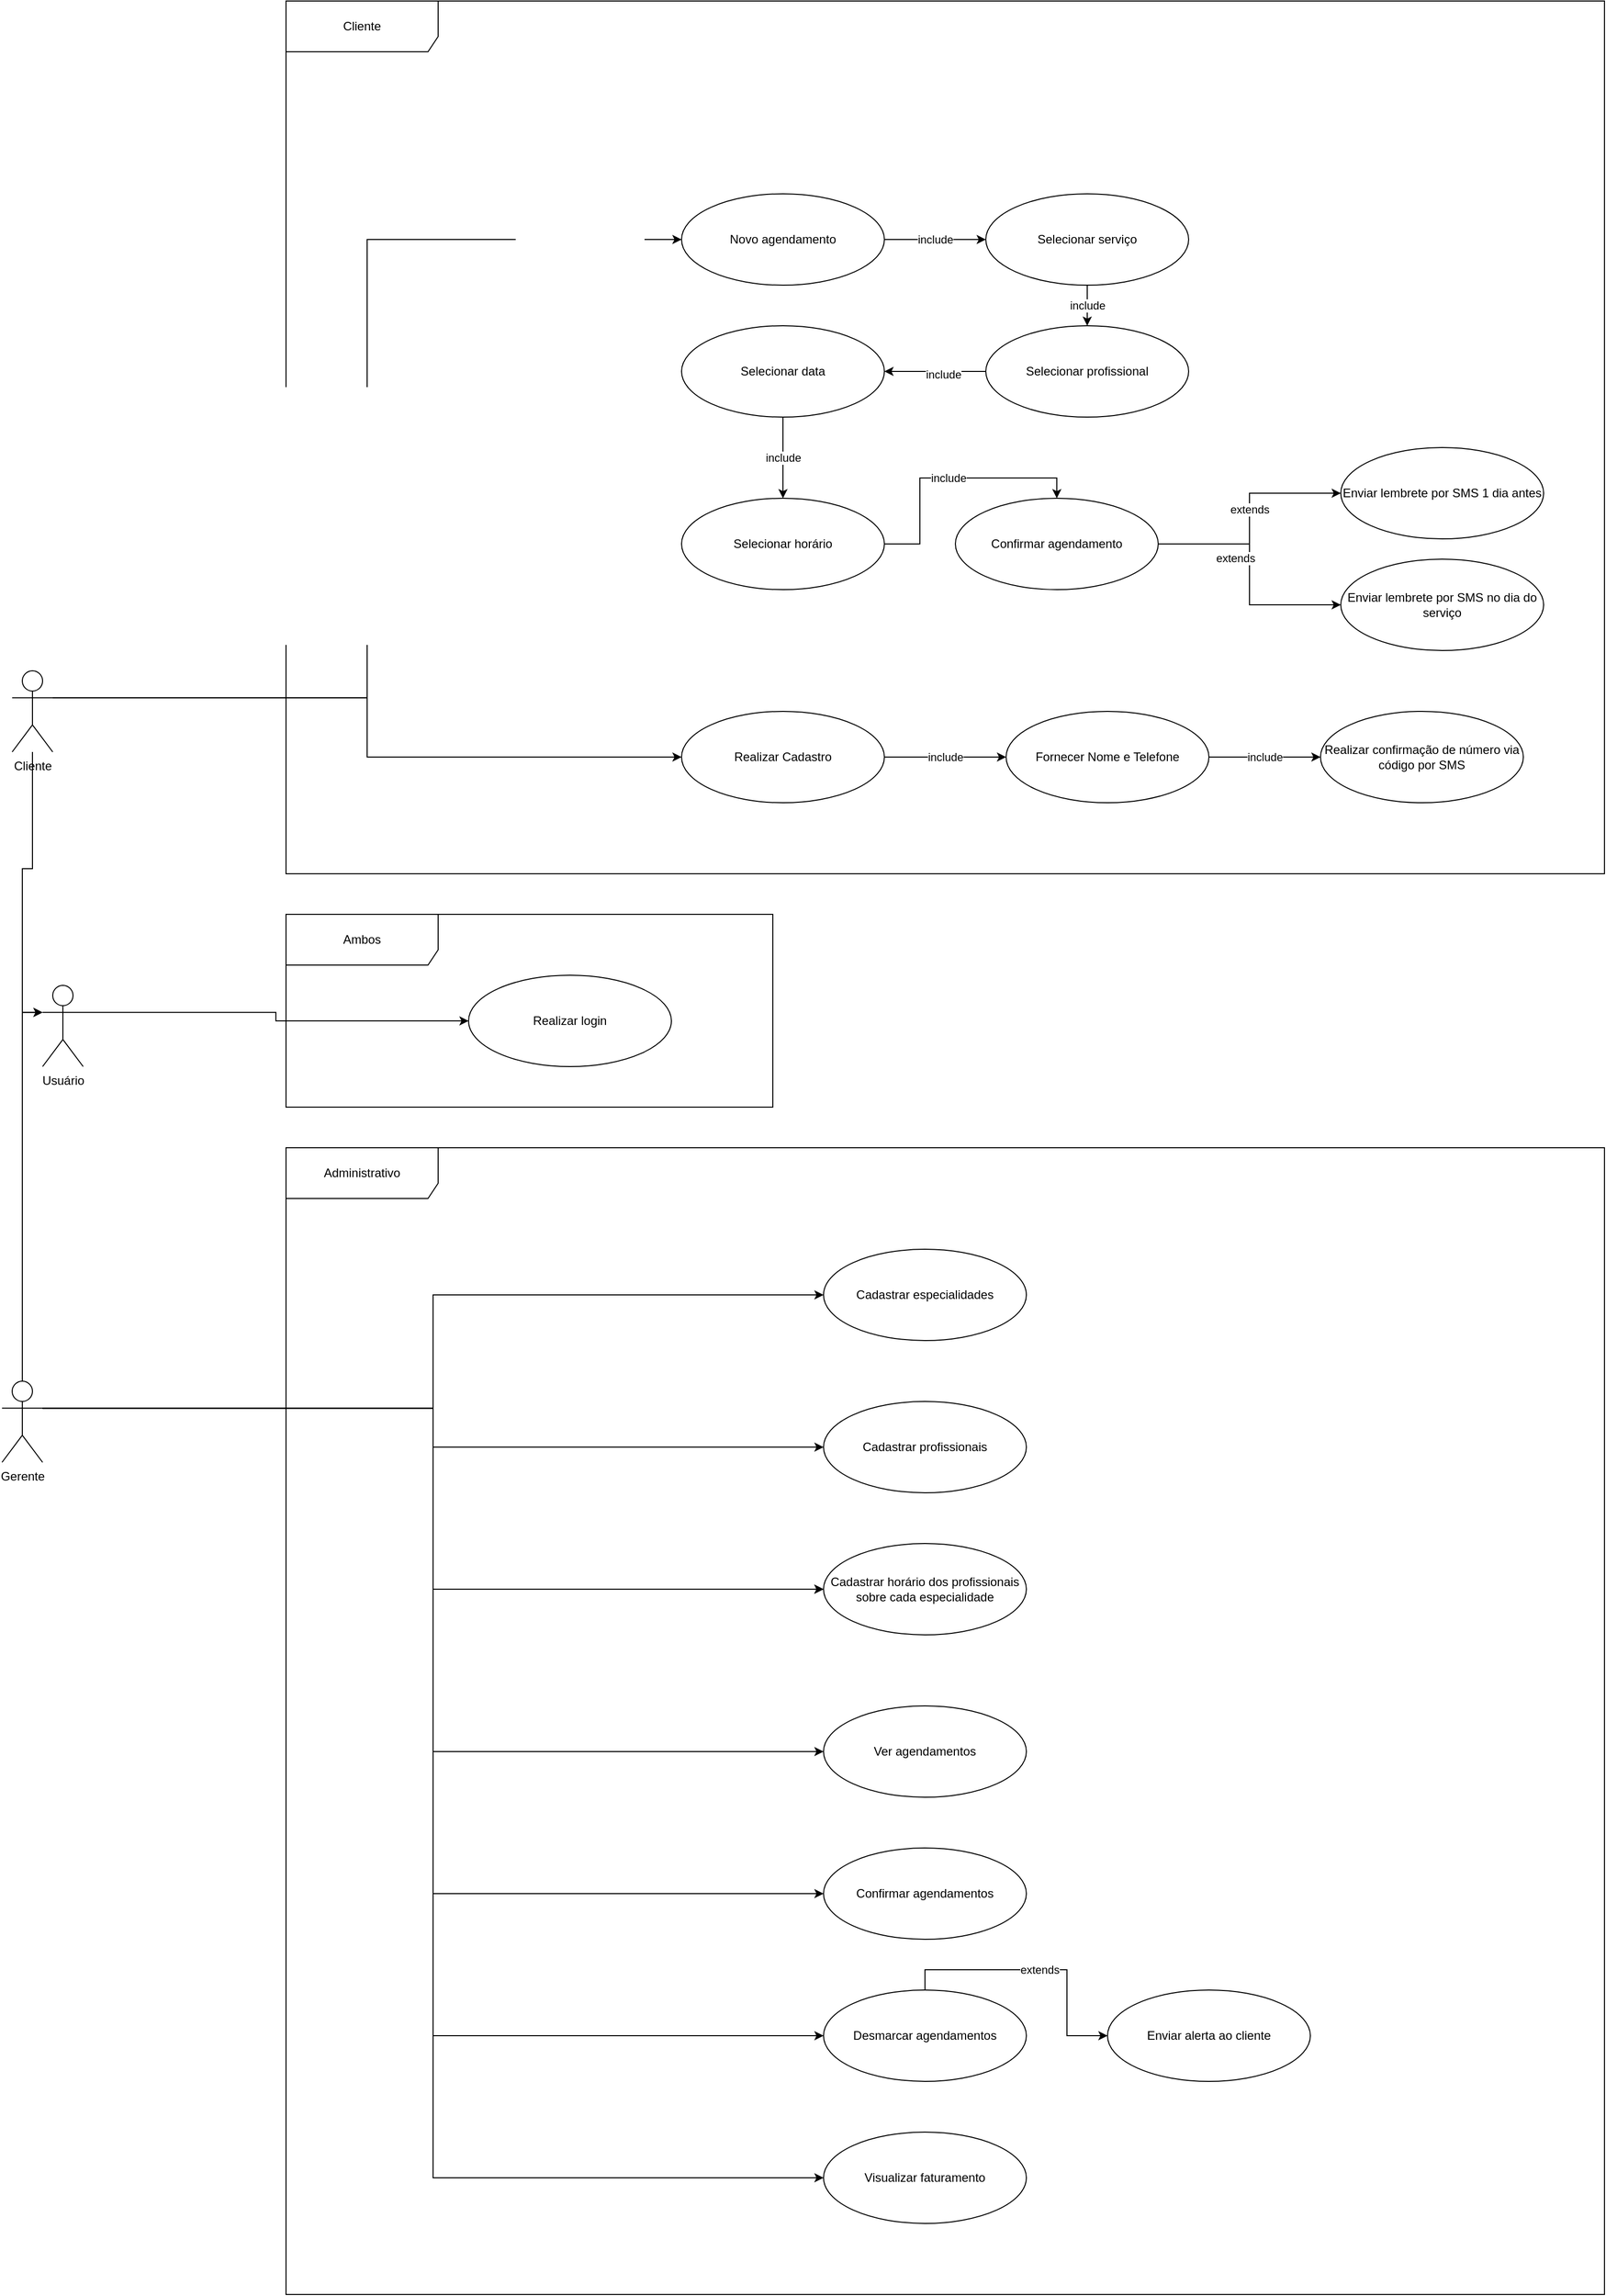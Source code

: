 <mxfile version="26.1.0">
  <diagram name="Page-1" id="c4acf3e9-155e-7222-9cf6-157b1a14988f">
    <mxGraphModel dx="6694" dy="3293" grid="1" gridSize="10" guides="1" tooltips="1" connect="1" arrows="1" fold="1" page="1" pageScale="1" pageWidth="827" pageHeight="1169" background="none" math="0" shadow="0">
      <root>
        <mxCell id="0" />
        <mxCell id="1" parent="0" />
        <mxCell id="Y423KzhKvd0CNDpzO20D-26" value="" style="group" vertex="1" connectable="0" parent="1">
          <mxGeometry x="-790" y="30" width="1580" height="2260" as="geometry" />
        </mxCell>
        <mxCell id="wauUHXRGsOrUapXSiY5B-23" style="edgeStyle=orthogonalEdgeStyle;rounded=0;orthogonalLoop=1;jettySize=auto;html=1;exitX=1;exitY=0.333;exitDx=0;exitDy=0;exitPerimeter=0;entryX=0;entryY=0.5;entryDx=0;entryDy=0;" parent="Y423KzhKvd0CNDpzO20D-26" source="wauUHXRGsOrUapXSiY5B-1" target="wauUHXRGsOrUapXSiY5B-8" edge="1">
          <mxGeometry relative="1" as="geometry" />
        </mxCell>
        <mxCell id="Y423KzhKvd0CNDpzO20D-13" style="edgeStyle=orthogonalEdgeStyle;rounded=0;orthogonalLoop=1;jettySize=auto;html=1;exitX=1;exitY=0.333;exitDx=0;exitDy=0;exitPerimeter=0;entryX=0;entryY=0.5;entryDx=0;entryDy=0;" edge="1" parent="Y423KzhKvd0CNDpzO20D-26" source="wauUHXRGsOrUapXSiY5B-1" target="Y423KzhKvd0CNDpzO20D-6">
          <mxGeometry relative="1" as="geometry" />
        </mxCell>
        <mxCell id="wauUHXRGsOrUapXSiY5B-1" value="Cliente" style="shape=umlActor;verticalLabelPosition=bottom;verticalAlign=top;html=1;outlineConnect=0;" parent="Y423KzhKvd0CNDpzO20D-26" vertex="1">
          <mxGeometry x="10" y="660" width="40" height="80" as="geometry" />
        </mxCell>
        <mxCell id="wauUHXRGsOrUapXSiY5B-15" value="" style="edgeStyle=orthogonalEdgeStyle;rounded=0;orthogonalLoop=1;jettySize=auto;html=1;exitX=1;exitY=0.5;exitDx=0;exitDy=0;entryX=0;entryY=0.5;entryDx=0;entryDy=0;" parent="Y423KzhKvd0CNDpzO20D-26" source="wauUHXRGsOrUapXSiY5B-8" target="wauUHXRGsOrUapXSiY5B-9" edge="1">
          <mxGeometry relative="1" as="geometry" />
        </mxCell>
        <mxCell id="wauUHXRGsOrUapXSiY5B-24" value="include" style="edgeLabel;html=1;align=center;verticalAlign=middle;resizable=0;points=[];" parent="wauUHXRGsOrUapXSiY5B-15" vertex="1" connectable="0">
          <mxGeometry relative="1" as="geometry">
            <mxPoint as="offset" />
          </mxGeometry>
        </mxCell>
        <mxCell id="wauUHXRGsOrUapXSiY5B-8" value="Novo agendamento" style="ellipse;whiteSpace=wrap;html=1;" parent="Y423KzhKvd0CNDpzO20D-26" vertex="1">
          <mxGeometry x="670" y="190" width="200" height="90" as="geometry" />
        </mxCell>
        <mxCell id="wauUHXRGsOrUapXSiY5B-17" style="edgeStyle=orthogonalEdgeStyle;rounded=0;orthogonalLoop=1;jettySize=auto;html=1;exitX=0.5;exitY=1;exitDx=0;exitDy=0;entryX=0.5;entryY=0;entryDx=0;entryDy=0;" parent="Y423KzhKvd0CNDpzO20D-26" source="wauUHXRGsOrUapXSiY5B-9" target="wauUHXRGsOrUapXSiY5B-10" edge="1">
          <mxGeometry relative="1" as="geometry" />
        </mxCell>
        <mxCell id="wauUHXRGsOrUapXSiY5B-18" value="include" style="edgeLabel;html=1;align=center;verticalAlign=middle;resizable=0;points=[];" parent="wauUHXRGsOrUapXSiY5B-17" vertex="1" connectable="0">
          <mxGeometry relative="1" as="geometry">
            <mxPoint as="offset" />
          </mxGeometry>
        </mxCell>
        <mxCell id="wauUHXRGsOrUapXSiY5B-9" value="Selecionar serviço" style="ellipse;whiteSpace=wrap;html=1;" parent="Y423KzhKvd0CNDpzO20D-26" vertex="1">
          <mxGeometry x="970" y="190" width="200" height="90" as="geometry" />
        </mxCell>
        <mxCell id="wauUHXRGsOrUapXSiY5B-19" style="edgeStyle=orthogonalEdgeStyle;rounded=0;orthogonalLoop=1;jettySize=auto;html=1;exitX=0;exitY=0.5;exitDx=0;exitDy=0;entryX=1;entryY=0.5;entryDx=0;entryDy=0;" parent="Y423KzhKvd0CNDpzO20D-26" source="wauUHXRGsOrUapXSiY5B-10" target="wauUHXRGsOrUapXSiY5B-11" edge="1">
          <mxGeometry relative="1" as="geometry" />
        </mxCell>
        <mxCell id="wauUHXRGsOrUapXSiY5B-20" value="include" style="edgeLabel;html=1;align=center;verticalAlign=middle;resizable=0;points=[];" parent="wauUHXRGsOrUapXSiY5B-19" vertex="1" connectable="0">
          <mxGeometry relative="1" as="geometry">
            <mxPoint x="8" y="3" as="offset" />
          </mxGeometry>
        </mxCell>
        <mxCell id="wauUHXRGsOrUapXSiY5B-10" value="Selecionar profissional" style="ellipse;whiteSpace=wrap;html=1;" parent="Y423KzhKvd0CNDpzO20D-26" vertex="1">
          <mxGeometry x="970" y="320" width="200" height="90" as="geometry" />
        </mxCell>
        <mxCell id="wauUHXRGsOrUapXSiY5B-21" style="edgeStyle=orthogonalEdgeStyle;rounded=0;orthogonalLoop=1;jettySize=auto;html=1;exitX=0.5;exitY=1;exitDx=0;exitDy=0;entryX=0.5;entryY=0;entryDx=0;entryDy=0;" parent="Y423KzhKvd0CNDpzO20D-26" source="wauUHXRGsOrUapXSiY5B-11" target="wauUHXRGsOrUapXSiY5B-13" edge="1">
          <mxGeometry relative="1" as="geometry" />
        </mxCell>
        <mxCell id="wauUHXRGsOrUapXSiY5B-22" value="include" style="edgeLabel;html=1;align=center;verticalAlign=middle;resizable=0;points=[];" parent="wauUHXRGsOrUapXSiY5B-21" vertex="1" connectable="0">
          <mxGeometry relative="1" as="geometry">
            <mxPoint as="offset" />
          </mxGeometry>
        </mxCell>
        <mxCell id="wauUHXRGsOrUapXSiY5B-11" value="Selecionar data" style="ellipse;whiteSpace=wrap;html=1;" parent="Y423KzhKvd0CNDpzO20D-26" vertex="1">
          <mxGeometry x="670" y="320" width="200" height="90" as="geometry" />
        </mxCell>
        <mxCell id="wauUHXRGsOrUapXSiY5B-28" style="edgeStyle=orthogonalEdgeStyle;rounded=0;orthogonalLoop=1;jettySize=auto;html=1;exitX=1;exitY=0.5;exitDx=0;exitDy=0;entryX=0.5;entryY=0;entryDx=0;entryDy=0;" parent="Y423KzhKvd0CNDpzO20D-26" source="wauUHXRGsOrUapXSiY5B-13" target="wauUHXRGsOrUapXSiY5B-27" edge="1">
          <mxGeometry relative="1" as="geometry" />
        </mxCell>
        <mxCell id="wauUHXRGsOrUapXSiY5B-29" value="include" style="edgeLabel;html=1;align=center;verticalAlign=middle;resizable=0;points=[];" parent="wauUHXRGsOrUapXSiY5B-28" vertex="1" connectable="0">
          <mxGeometry relative="1" as="geometry">
            <mxPoint as="offset" />
          </mxGeometry>
        </mxCell>
        <mxCell id="wauUHXRGsOrUapXSiY5B-13" value="Selecionar horário" style="ellipse;whiteSpace=wrap;html=1;" parent="Y423KzhKvd0CNDpzO20D-26" vertex="1">
          <mxGeometry x="670" y="490" width="200" height="90" as="geometry" />
        </mxCell>
        <mxCell id="Y423KzhKvd0CNDpzO20D-16" style="edgeStyle=orthogonalEdgeStyle;rounded=0;orthogonalLoop=1;jettySize=auto;html=1;exitX=1;exitY=0.5;exitDx=0;exitDy=0;entryX=0;entryY=0.5;entryDx=0;entryDy=0;" edge="1" parent="Y423KzhKvd0CNDpzO20D-26" source="wauUHXRGsOrUapXSiY5B-27" target="Y423KzhKvd0CNDpzO20D-15">
          <mxGeometry relative="1" as="geometry" />
        </mxCell>
        <mxCell id="Y423KzhKvd0CNDpzO20D-17" value="extends" style="edgeLabel;html=1;align=center;verticalAlign=middle;resizable=0;points=[];" vertex="1" connectable="0" parent="Y423KzhKvd0CNDpzO20D-16">
          <mxGeometry relative="1" as="geometry">
            <mxPoint y="-9" as="offset" />
          </mxGeometry>
        </mxCell>
        <mxCell id="Y423KzhKvd0CNDpzO20D-19" style="edgeStyle=orthogonalEdgeStyle;rounded=0;orthogonalLoop=1;jettySize=auto;html=1;exitX=1;exitY=0.5;exitDx=0;exitDy=0;entryX=0;entryY=0.5;entryDx=0;entryDy=0;" edge="1" parent="Y423KzhKvd0CNDpzO20D-26" source="wauUHXRGsOrUapXSiY5B-27" target="Y423KzhKvd0CNDpzO20D-18">
          <mxGeometry relative="1" as="geometry" />
        </mxCell>
        <mxCell id="Y423KzhKvd0CNDpzO20D-20" value="extends" style="edgeLabel;html=1;align=center;verticalAlign=middle;resizable=0;points=[];" vertex="1" connectable="0" parent="Y423KzhKvd0CNDpzO20D-19">
          <mxGeometry relative="1" as="geometry">
            <mxPoint x="-14" y="-16" as="offset" />
          </mxGeometry>
        </mxCell>
        <mxCell id="wauUHXRGsOrUapXSiY5B-27" value="Confirmar agendamento" style="ellipse;whiteSpace=wrap;html=1;" parent="Y423KzhKvd0CNDpzO20D-26" vertex="1">
          <mxGeometry x="940" y="490" width="200" height="90" as="geometry" />
        </mxCell>
        <mxCell id="wauUHXRGsOrUapXSiY5B-43" style="edgeStyle=orthogonalEdgeStyle;rounded=0;orthogonalLoop=1;jettySize=auto;html=1;exitX=1;exitY=0.333;exitDx=0;exitDy=0;exitPerimeter=0;entryX=0;entryY=0.5;entryDx=0;entryDy=0;" parent="Y423KzhKvd0CNDpzO20D-26" source="wauUHXRGsOrUapXSiY5B-33" target="wauUHXRGsOrUapXSiY5B-35" edge="1">
          <mxGeometry relative="1" as="geometry" />
        </mxCell>
        <mxCell id="wauUHXRGsOrUapXSiY5B-44" style="edgeStyle=orthogonalEdgeStyle;rounded=0;orthogonalLoop=1;jettySize=auto;html=1;exitX=1;exitY=0.333;exitDx=0;exitDy=0;exitPerimeter=0;entryX=0;entryY=0.5;entryDx=0;entryDy=0;" parent="Y423KzhKvd0CNDpzO20D-26" source="wauUHXRGsOrUapXSiY5B-33" target="wauUHXRGsOrUapXSiY5B-36" edge="1">
          <mxGeometry relative="1" as="geometry" />
        </mxCell>
        <mxCell id="wauUHXRGsOrUapXSiY5B-45" style="edgeStyle=orthogonalEdgeStyle;rounded=0;orthogonalLoop=1;jettySize=auto;html=1;exitX=1;exitY=0.333;exitDx=0;exitDy=0;exitPerimeter=0;entryX=0;entryY=0.5;entryDx=0;entryDy=0;" parent="Y423KzhKvd0CNDpzO20D-26" source="wauUHXRGsOrUapXSiY5B-33" target="wauUHXRGsOrUapXSiY5B-37" edge="1">
          <mxGeometry relative="1" as="geometry" />
        </mxCell>
        <mxCell id="wauUHXRGsOrUapXSiY5B-46" style="edgeStyle=orthogonalEdgeStyle;rounded=0;orthogonalLoop=1;jettySize=auto;html=1;exitX=1;exitY=0.333;exitDx=0;exitDy=0;exitPerimeter=0;entryX=0;entryY=0.5;entryDx=0;entryDy=0;" parent="Y423KzhKvd0CNDpzO20D-26" source="wauUHXRGsOrUapXSiY5B-33" target="wauUHXRGsOrUapXSiY5B-38" edge="1">
          <mxGeometry relative="1" as="geometry" />
        </mxCell>
        <mxCell id="wauUHXRGsOrUapXSiY5B-47" style="edgeStyle=orthogonalEdgeStyle;rounded=0;orthogonalLoop=1;jettySize=auto;html=1;exitX=1;exitY=0.333;exitDx=0;exitDy=0;exitPerimeter=0;entryX=0;entryY=0.5;entryDx=0;entryDy=0;" parent="Y423KzhKvd0CNDpzO20D-26" source="wauUHXRGsOrUapXSiY5B-33" target="wauUHXRGsOrUapXSiY5B-39" edge="1">
          <mxGeometry relative="1" as="geometry" />
        </mxCell>
        <mxCell id="wauUHXRGsOrUapXSiY5B-49" style="edgeStyle=orthogonalEdgeStyle;rounded=0;orthogonalLoop=1;jettySize=auto;html=1;exitX=1;exitY=0.333;exitDx=0;exitDy=0;exitPerimeter=0;entryX=0;entryY=0.5;entryDx=0;entryDy=0;" parent="Y423KzhKvd0CNDpzO20D-26" source="wauUHXRGsOrUapXSiY5B-33" target="wauUHXRGsOrUapXSiY5B-42" edge="1">
          <mxGeometry relative="1" as="geometry" />
        </mxCell>
        <mxCell id="Y423KzhKvd0CNDpzO20D-2" style="edgeStyle=orthogonalEdgeStyle;rounded=0;orthogonalLoop=1;jettySize=auto;html=1;exitX=1;exitY=0.333;exitDx=0;exitDy=0;exitPerimeter=0;entryX=0;entryY=0.5;entryDx=0;entryDy=0;" edge="1" parent="Y423KzhKvd0CNDpzO20D-26" source="wauUHXRGsOrUapXSiY5B-33" target="wauUHXRGsOrUapXSiY5B-40">
          <mxGeometry relative="1" as="geometry" />
        </mxCell>
        <mxCell id="wauUHXRGsOrUapXSiY5B-33" value="Gerente" style="shape=umlActor;verticalLabelPosition=bottom;verticalAlign=top;html=1;outlineConnect=0;" parent="Y423KzhKvd0CNDpzO20D-26" vertex="1">
          <mxGeometry y="1360" width="40" height="80" as="geometry" />
        </mxCell>
        <mxCell id="wauUHXRGsOrUapXSiY5B-35" value="Cadastrar especialidades" style="ellipse;whiteSpace=wrap;html=1;" parent="Y423KzhKvd0CNDpzO20D-26" vertex="1">
          <mxGeometry x="810" y="1230" width="200" height="90" as="geometry" />
        </mxCell>
        <mxCell id="wauUHXRGsOrUapXSiY5B-36" value="Cadastrar profissionais" style="ellipse;whiteSpace=wrap;html=1;" parent="Y423KzhKvd0CNDpzO20D-26" vertex="1">
          <mxGeometry x="810" y="1380" width="200" height="90" as="geometry" />
        </mxCell>
        <mxCell id="wauUHXRGsOrUapXSiY5B-38" value="Ver agendamentos" style="ellipse;whiteSpace=wrap;html=1;" parent="Y423KzhKvd0CNDpzO20D-26" vertex="1">
          <mxGeometry x="810" y="1680" width="200" height="90" as="geometry" />
        </mxCell>
        <mxCell id="wauUHXRGsOrUapXSiY5B-39" value="Confirmar agendamentos" style="ellipse;whiteSpace=wrap;html=1;" parent="Y423KzhKvd0CNDpzO20D-26" vertex="1">
          <mxGeometry x="810" y="1820" width="200" height="90" as="geometry" />
        </mxCell>
        <mxCell id="wauUHXRGsOrUapXSiY5B-51" style="edgeStyle=orthogonalEdgeStyle;rounded=0;orthogonalLoop=1;jettySize=auto;html=1;exitX=0.5;exitY=0;exitDx=0;exitDy=0;entryX=0;entryY=0.5;entryDx=0;entryDy=0;" parent="Y423KzhKvd0CNDpzO20D-26" source="wauUHXRGsOrUapXSiY5B-40" target="wauUHXRGsOrUapXSiY5B-41" edge="1">
          <mxGeometry relative="1" as="geometry" />
        </mxCell>
        <mxCell id="wauUHXRGsOrUapXSiY5B-52" value="extends" style="edgeLabel;html=1;align=center;verticalAlign=middle;resizable=0;points=[];" parent="wauUHXRGsOrUapXSiY5B-51" vertex="1" connectable="0">
          <mxGeometry relative="1" as="geometry">
            <mxPoint as="offset" />
          </mxGeometry>
        </mxCell>
        <mxCell id="wauUHXRGsOrUapXSiY5B-40" value="Desmarcar agendamentos" style="ellipse;whiteSpace=wrap;html=1;" parent="Y423KzhKvd0CNDpzO20D-26" vertex="1">
          <mxGeometry x="810" y="1960" width="200" height="90" as="geometry" />
        </mxCell>
        <mxCell id="wauUHXRGsOrUapXSiY5B-41" value="Enviar alerta ao cliente" style="ellipse;whiteSpace=wrap;html=1;" parent="Y423KzhKvd0CNDpzO20D-26" vertex="1">
          <mxGeometry x="1090" y="1960" width="200" height="90" as="geometry" />
        </mxCell>
        <mxCell id="wauUHXRGsOrUapXSiY5B-42" value="Visualizar faturamento" style="ellipse;whiteSpace=wrap;html=1;" parent="Y423KzhKvd0CNDpzO20D-26" vertex="1">
          <mxGeometry x="810" y="2100" width="200" height="90" as="geometry" />
        </mxCell>
        <mxCell id="wauUHXRGsOrUapXSiY5B-61" style="edgeStyle=orthogonalEdgeStyle;rounded=0;orthogonalLoop=1;jettySize=auto;html=1;exitX=1;exitY=0.333;exitDx=0;exitDy=0;exitPerimeter=0;entryX=0;entryY=0.5;entryDx=0;entryDy=0;" parent="Y423KzhKvd0CNDpzO20D-26" source="wauUHXRGsOrUapXSiY5B-53" target="wauUHXRGsOrUapXSiY5B-60" edge="1">
          <mxGeometry relative="1" as="geometry" />
        </mxCell>
        <mxCell id="wauUHXRGsOrUapXSiY5B-53" value="Usuário" style="shape=umlActor;verticalLabelPosition=bottom;verticalAlign=top;html=1;" parent="Y423KzhKvd0CNDpzO20D-26" vertex="1">
          <mxGeometry x="40" y="970" width="40" height="80" as="geometry" />
        </mxCell>
        <mxCell id="wauUHXRGsOrUapXSiY5B-57" style="edgeStyle=orthogonalEdgeStyle;rounded=0;orthogonalLoop=1;jettySize=auto;html=1;entryX=0;entryY=0.333;entryDx=0;entryDy=0;entryPerimeter=0;" parent="Y423KzhKvd0CNDpzO20D-26" source="wauUHXRGsOrUapXSiY5B-33" target="wauUHXRGsOrUapXSiY5B-53" edge="1">
          <mxGeometry relative="1" as="geometry" />
        </mxCell>
        <mxCell id="wauUHXRGsOrUapXSiY5B-60" value="Realizar login" style="ellipse;whiteSpace=wrap;html=1;" parent="Y423KzhKvd0CNDpzO20D-26" vertex="1">
          <mxGeometry x="460" y="960" width="200" height="90" as="geometry" />
        </mxCell>
        <mxCell id="Y423KzhKvd0CNDpzO20D-1" value="" style="edgeStyle=orthogonalEdgeStyle;rounded=0;orthogonalLoop=1;jettySize=auto;html=1;exitX=1;exitY=0.333;exitDx=0;exitDy=0;exitPerimeter=0;entryX=0;entryY=0.5;entryDx=0;entryDy=0;" edge="1" parent="Y423KzhKvd0CNDpzO20D-26" source="wauUHXRGsOrUapXSiY5B-33" target="wauUHXRGsOrUapXSiY5B-37">
          <mxGeometry relative="1" as="geometry">
            <mxPoint x="43.486" y="1383.276" as="sourcePoint" />
            <mxPoint x="1043.67" y="1545.632" as="targetPoint" />
          </mxGeometry>
        </mxCell>
        <mxCell id="wauUHXRGsOrUapXSiY5B-37" value="Cadastrar horário dos profissionais sobre cada especialidade" style="ellipse;whiteSpace=wrap;html=1;" parent="Y423KzhKvd0CNDpzO20D-26" vertex="1">
          <mxGeometry x="810" y="1520" width="200" height="90" as="geometry" />
        </mxCell>
        <mxCell id="Y423KzhKvd0CNDpzO20D-5" style="edgeStyle=orthogonalEdgeStyle;rounded=0;orthogonalLoop=1;jettySize=auto;html=1;entryX=0;entryY=0.333;entryDx=0;entryDy=0;entryPerimeter=0;" edge="1" parent="Y423KzhKvd0CNDpzO20D-26" source="wauUHXRGsOrUapXSiY5B-1" target="wauUHXRGsOrUapXSiY5B-53">
          <mxGeometry relative="1" as="geometry" />
        </mxCell>
        <mxCell id="Y423KzhKvd0CNDpzO20D-8" style="edgeStyle=orthogonalEdgeStyle;rounded=0;orthogonalLoop=1;jettySize=auto;html=1;exitX=1;exitY=0.5;exitDx=0;exitDy=0;entryX=0;entryY=0.5;entryDx=0;entryDy=0;" edge="1" parent="Y423KzhKvd0CNDpzO20D-26" source="Y423KzhKvd0CNDpzO20D-6" target="Y423KzhKvd0CNDpzO20D-7">
          <mxGeometry relative="1" as="geometry" />
        </mxCell>
        <mxCell id="Y423KzhKvd0CNDpzO20D-9" value="include" style="edgeLabel;html=1;align=center;verticalAlign=middle;resizable=0;points=[];" vertex="1" connectable="0" parent="Y423KzhKvd0CNDpzO20D-8">
          <mxGeometry relative="1" as="geometry">
            <mxPoint as="offset" />
          </mxGeometry>
        </mxCell>
        <mxCell id="Y423KzhKvd0CNDpzO20D-6" value="Realizar Cadastro" style="ellipse;whiteSpace=wrap;html=1;" vertex="1" parent="Y423KzhKvd0CNDpzO20D-26">
          <mxGeometry x="670" y="700" width="200" height="90" as="geometry" />
        </mxCell>
        <mxCell id="Y423KzhKvd0CNDpzO20D-11" style="edgeStyle=orthogonalEdgeStyle;rounded=0;orthogonalLoop=1;jettySize=auto;html=1;exitX=1;exitY=0.5;exitDx=0;exitDy=0;entryX=0;entryY=0.5;entryDx=0;entryDy=0;" edge="1" parent="Y423KzhKvd0CNDpzO20D-26" source="Y423KzhKvd0CNDpzO20D-7" target="Y423KzhKvd0CNDpzO20D-10">
          <mxGeometry relative="1" as="geometry" />
        </mxCell>
        <mxCell id="Y423KzhKvd0CNDpzO20D-12" value="include" style="edgeLabel;html=1;align=center;verticalAlign=middle;resizable=0;points=[];" vertex="1" connectable="0" parent="Y423KzhKvd0CNDpzO20D-11">
          <mxGeometry relative="1" as="geometry">
            <mxPoint as="offset" />
          </mxGeometry>
        </mxCell>
        <mxCell id="Y423KzhKvd0CNDpzO20D-7" value="Fornecer Nome e Telefone" style="ellipse;whiteSpace=wrap;html=1;" vertex="1" parent="Y423KzhKvd0CNDpzO20D-26">
          <mxGeometry x="990" y="700" width="200" height="90" as="geometry" />
        </mxCell>
        <mxCell id="Y423KzhKvd0CNDpzO20D-10" value="Realizar confirmação de número via código por SMS" style="ellipse;whiteSpace=wrap;html=1;" vertex="1" parent="Y423KzhKvd0CNDpzO20D-26">
          <mxGeometry x="1300" y="700" width="200" height="90" as="geometry" />
        </mxCell>
        <mxCell id="Y423KzhKvd0CNDpzO20D-15" value="Enviar lembrete por SMS 1 dia antes" style="ellipse;whiteSpace=wrap;html=1;" vertex="1" parent="Y423KzhKvd0CNDpzO20D-26">
          <mxGeometry x="1320" y="440" width="200" height="90" as="geometry" />
        </mxCell>
        <mxCell id="Y423KzhKvd0CNDpzO20D-18" value="Enviar lembrete por SMS no dia do serviço" style="ellipse;whiteSpace=wrap;html=1;" vertex="1" parent="Y423KzhKvd0CNDpzO20D-26">
          <mxGeometry x="1320" y="550" width="200" height="90" as="geometry" />
        </mxCell>
        <mxCell id="Y423KzhKvd0CNDpzO20D-23" value="Administrativo" style="shape=umlFrame;whiteSpace=wrap;html=1;pointerEvents=0;width=150;height=50;" vertex="1" parent="Y423KzhKvd0CNDpzO20D-26">
          <mxGeometry x="280" y="1130" width="1300" height="1130" as="geometry" />
        </mxCell>
        <mxCell id="Y423KzhKvd0CNDpzO20D-24" value="Cliente" style="shape=umlFrame;whiteSpace=wrap;html=1;pointerEvents=0;width=150;height=50;" vertex="1" parent="Y423KzhKvd0CNDpzO20D-26">
          <mxGeometry x="280" width="1300" height="860" as="geometry" />
        </mxCell>
        <mxCell id="Y423KzhKvd0CNDpzO20D-25" value="Ambos" style="shape=umlFrame;whiteSpace=wrap;html=1;pointerEvents=0;width=150;height=50;" vertex="1" parent="Y423KzhKvd0CNDpzO20D-26">
          <mxGeometry x="280" y="900" width="480" height="190" as="geometry" />
        </mxCell>
      </root>
    </mxGraphModel>
  </diagram>
</mxfile>
